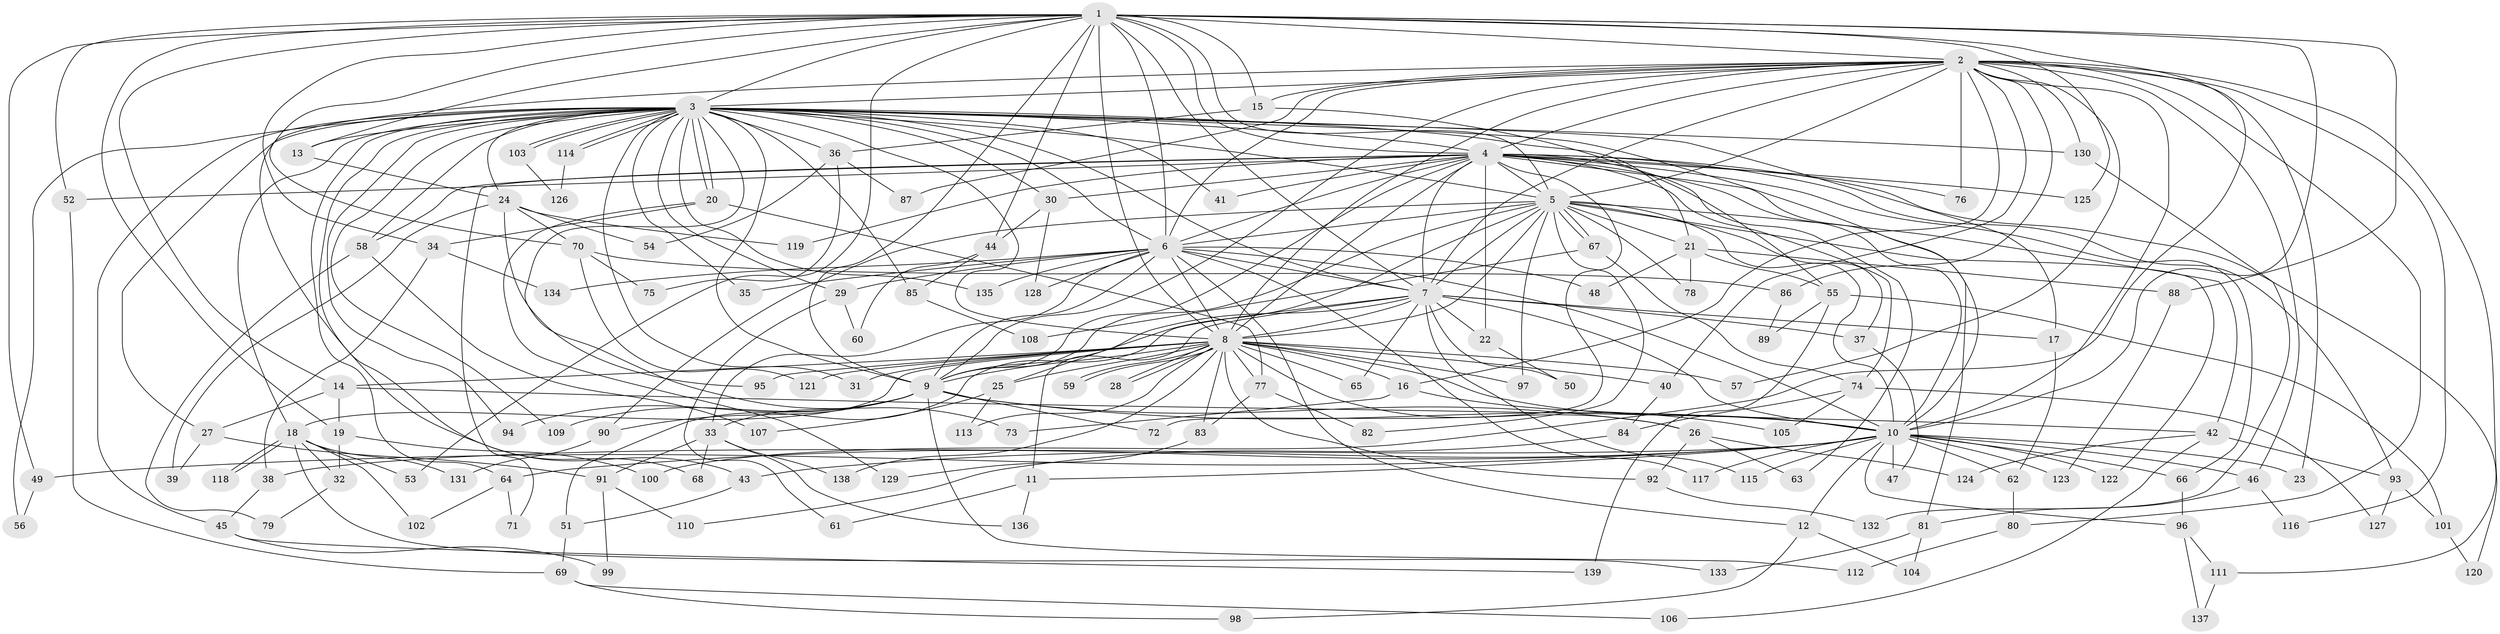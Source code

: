 // Generated by graph-tools (version 1.1) at 2025/01/03/09/25 03:01:30]
// undirected, 139 vertices, 303 edges
graph export_dot {
graph [start="1"]
  node [color=gray90,style=filled];
  1;
  2;
  3;
  4;
  5;
  6;
  7;
  8;
  9;
  10;
  11;
  12;
  13;
  14;
  15;
  16;
  17;
  18;
  19;
  20;
  21;
  22;
  23;
  24;
  25;
  26;
  27;
  28;
  29;
  30;
  31;
  32;
  33;
  34;
  35;
  36;
  37;
  38;
  39;
  40;
  41;
  42;
  43;
  44;
  45;
  46;
  47;
  48;
  49;
  50;
  51;
  52;
  53;
  54;
  55;
  56;
  57;
  58;
  59;
  60;
  61;
  62;
  63;
  64;
  65;
  66;
  67;
  68;
  69;
  70;
  71;
  72;
  73;
  74;
  75;
  76;
  77;
  78;
  79;
  80;
  81;
  82;
  83;
  84;
  85;
  86;
  87;
  88;
  89;
  90;
  91;
  92;
  93;
  94;
  95;
  96;
  97;
  98;
  99;
  100;
  101;
  102;
  103;
  104;
  105;
  106;
  107;
  108;
  109;
  110;
  111;
  112;
  113;
  114;
  115;
  116;
  117;
  118;
  119;
  120;
  121;
  122;
  123;
  124;
  125;
  126;
  127;
  128;
  129;
  130;
  131;
  132;
  133;
  134;
  135;
  136;
  137;
  138;
  139;
  1 -- 2;
  1 -- 3;
  1 -- 4;
  1 -- 5;
  1 -- 6;
  1 -- 7;
  1 -- 8;
  1 -- 9;
  1 -- 10;
  1 -- 13;
  1 -- 14;
  1 -- 15;
  1 -- 19;
  1 -- 34;
  1 -- 44;
  1 -- 49;
  1 -- 52;
  1 -- 53;
  1 -- 70;
  1 -- 88;
  1 -- 100;
  1 -- 125;
  2 -- 3;
  2 -- 4;
  2 -- 5;
  2 -- 6;
  2 -- 7;
  2 -- 8;
  2 -- 9;
  2 -- 10;
  2 -- 15;
  2 -- 16;
  2 -- 23;
  2 -- 40;
  2 -- 43;
  2 -- 46;
  2 -- 57;
  2 -- 76;
  2 -- 80;
  2 -- 86;
  2 -- 87;
  2 -- 116;
  2 -- 120;
  2 -- 130;
  3 -- 4;
  3 -- 5;
  3 -- 6;
  3 -- 7;
  3 -- 8;
  3 -- 9;
  3 -- 10;
  3 -- 13;
  3 -- 17;
  3 -- 18;
  3 -- 20;
  3 -- 20;
  3 -- 21;
  3 -- 24;
  3 -- 27;
  3 -- 29;
  3 -- 30;
  3 -- 31;
  3 -- 35;
  3 -- 36;
  3 -- 41;
  3 -- 45;
  3 -- 56;
  3 -- 58;
  3 -- 64;
  3 -- 68;
  3 -- 73;
  3 -- 85;
  3 -- 94;
  3 -- 103;
  3 -- 103;
  3 -- 109;
  3 -- 114;
  3 -- 114;
  3 -- 130;
  3 -- 135;
  4 -- 5;
  4 -- 6;
  4 -- 7;
  4 -- 8;
  4 -- 9;
  4 -- 10;
  4 -- 22;
  4 -- 30;
  4 -- 41;
  4 -- 52;
  4 -- 58;
  4 -- 63;
  4 -- 66;
  4 -- 71;
  4 -- 72;
  4 -- 74;
  4 -- 76;
  4 -- 81;
  4 -- 93;
  4 -- 111;
  4 -- 119;
  4 -- 125;
  5 -- 6;
  5 -- 7;
  5 -- 8;
  5 -- 9;
  5 -- 10;
  5 -- 21;
  5 -- 25;
  5 -- 37;
  5 -- 42;
  5 -- 67;
  5 -- 67;
  5 -- 78;
  5 -- 82;
  5 -- 90;
  5 -- 97;
  5 -- 122;
  6 -- 7;
  6 -- 8;
  6 -- 9;
  6 -- 10;
  6 -- 12;
  6 -- 29;
  6 -- 33;
  6 -- 35;
  6 -- 48;
  6 -- 117;
  6 -- 128;
  6 -- 134;
  6 -- 135;
  7 -- 8;
  7 -- 9;
  7 -- 10;
  7 -- 11;
  7 -- 17;
  7 -- 22;
  7 -- 37;
  7 -- 50;
  7 -- 51;
  7 -- 65;
  7 -- 115;
  8 -- 9;
  8 -- 10;
  8 -- 14;
  8 -- 16;
  8 -- 18;
  8 -- 25;
  8 -- 26;
  8 -- 28;
  8 -- 28;
  8 -- 31;
  8 -- 40;
  8 -- 57;
  8 -- 59;
  8 -- 59;
  8 -- 65;
  8 -- 77;
  8 -- 83;
  8 -- 92;
  8 -- 95;
  8 -- 97;
  8 -- 113;
  8 -- 121;
  8 -- 138;
  9 -- 10;
  9 -- 26;
  9 -- 33;
  9 -- 72;
  9 -- 90;
  9 -- 94;
  9 -- 109;
  9 -- 112;
  10 -- 11;
  10 -- 12;
  10 -- 23;
  10 -- 38;
  10 -- 43;
  10 -- 46;
  10 -- 47;
  10 -- 49;
  10 -- 62;
  10 -- 64;
  10 -- 66;
  10 -- 96;
  10 -- 115;
  10 -- 117;
  10 -- 122;
  10 -- 123;
  11 -- 61;
  11 -- 136;
  12 -- 98;
  12 -- 104;
  13 -- 24;
  14 -- 19;
  14 -- 27;
  14 -- 42;
  15 -- 36;
  15 -- 55;
  16 -- 73;
  16 -- 105;
  17 -- 62;
  18 -- 32;
  18 -- 53;
  18 -- 102;
  18 -- 118;
  18 -- 118;
  18 -- 131;
  18 -- 133;
  19 -- 32;
  19 -- 100;
  20 -- 34;
  20 -- 77;
  20 -- 129;
  21 -- 48;
  21 -- 55;
  21 -- 78;
  21 -- 88;
  22 -- 50;
  24 -- 39;
  24 -- 54;
  24 -- 70;
  24 -- 95;
  24 -- 119;
  25 -- 107;
  25 -- 113;
  26 -- 63;
  26 -- 92;
  26 -- 124;
  27 -- 39;
  27 -- 91;
  29 -- 60;
  29 -- 61;
  30 -- 44;
  30 -- 128;
  32 -- 79;
  33 -- 68;
  33 -- 91;
  33 -- 136;
  33 -- 138;
  34 -- 38;
  34 -- 134;
  36 -- 54;
  36 -- 75;
  36 -- 87;
  37 -- 47;
  38 -- 45;
  40 -- 84;
  42 -- 93;
  42 -- 106;
  42 -- 124;
  43 -- 51;
  44 -- 60;
  44 -- 85;
  45 -- 99;
  45 -- 139;
  46 -- 81;
  46 -- 116;
  49 -- 56;
  51 -- 69;
  52 -- 69;
  55 -- 89;
  55 -- 101;
  55 -- 139;
  58 -- 79;
  58 -- 107;
  62 -- 80;
  64 -- 71;
  64 -- 102;
  66 -- 96;
  67 -- 74;
  67 -- 108;
  69 -- 98;
  69 -- 106;
  70 -- 75;
  70 -- 86;
  70 -- 121;
  74 -- 84;
  74 -- 105;
  74 -- 127;
  77 -- 82;
  77 -- 83;
  80 -- 112;
  81 -- 104;
  81 -- 133;
  83 -- 129;
  84 -- 110;
  85 -- 108;
  86 -- 89;
  88 -- 123;
  90 -- 131;
  91 -- 99;
  91 -- 110;
  92 -- 132;
  93 -- 101;
  93 -- 127;
  96 -- 111;
  96 -- 137;
  101 -- 120;
  103 -- 126;
  111 -- 137;
  114 -- 126;
  130 -- 132;
}
